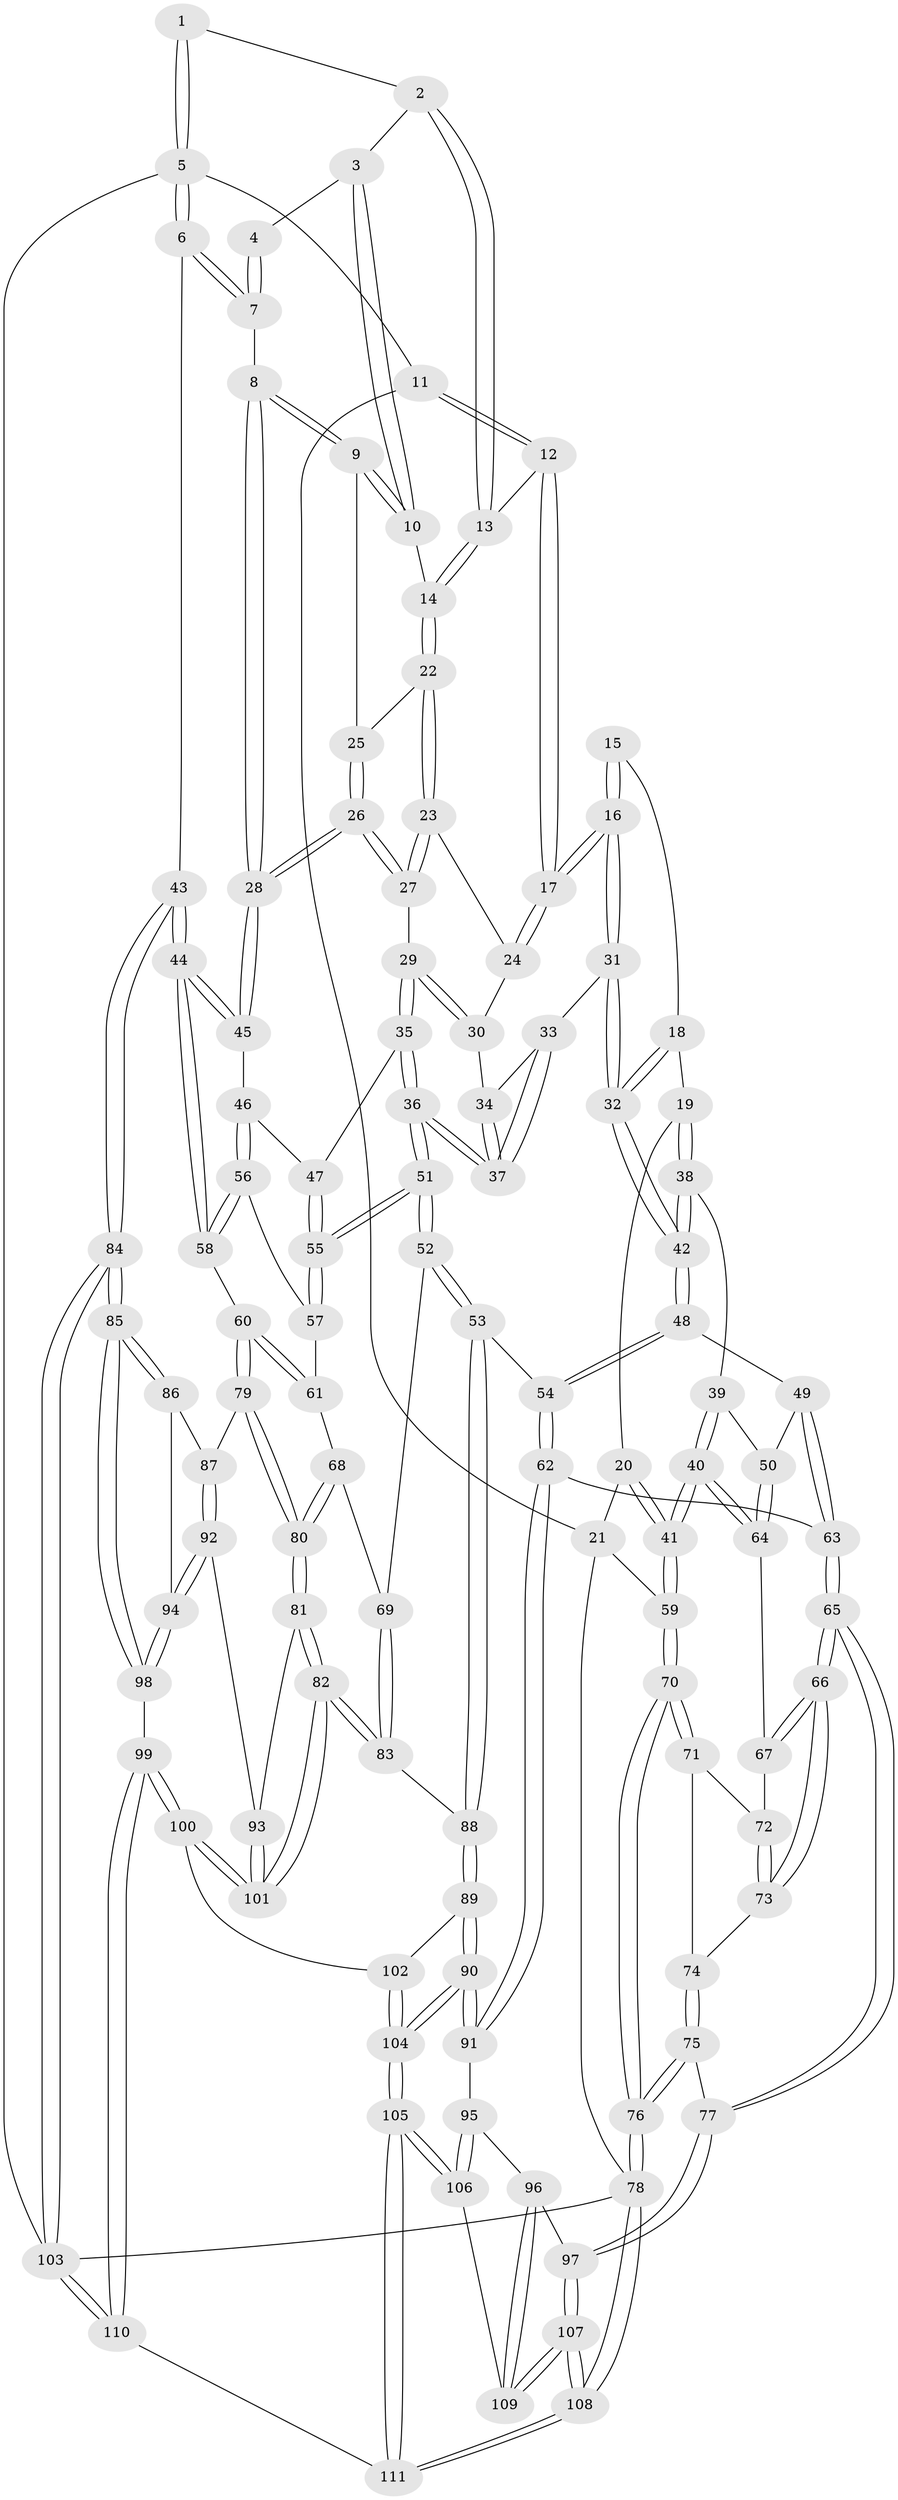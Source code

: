// Generated by graph-tools (version 1.1) at 2025/51/03/09/25 03:51:08]
// undirected, 111 vertices, 274 edges
graph export_dot {
graph [start="1"]
  node [color=gray90,style=filled];
  1 [pos="+0.9833423758909262+0"];
  2 [pos="+0.6923348716107705+0"];
  3 [pos="+0.9115756215116627+0.03743178918917058"];
  4 [pos="+0.9376158663346352+0.016768651225453433"];
  5 [pos="+1+0"];
  6 [pos="+1+0.1407039930151776"];
  7 [pos="+1+0.14573844400862498"];
  8 [pos="+0.9324796380707641+0.17853743467473868"];
  9 [pos="+0.8901337421087681+0.11019062011575506"];
  10 [pos="+0.9020229694812775+0.04955793627603926"];
  11 [pos="+0.1705094780264913+0"];
  12 [pos="+0.5646219327888639+0"];
  13 [pos="+0.6833760063915292+0"];
  14 [pos="+0.7246419732466082+0"];
  15 [pos="+0.17807136788578254+0"];
  16 [pos="+0.4260836588081145+0.18572074294354946"];
  17 [pos="+0.487867556212117+0.09908883819874408"];
  18 [pos="+0.1500438718735698+0.07776165741941103"];
  19 [pos="+0.12687455585612573+0.10801306542840151"];
  20 [pos="+0.07064997534517686+0.11684323373999761"];
  21 [pos="+0+0.10928693691850155"];
  22 [pos="+0.7396819065389157+0.03189000593152508"];
  23 [pos="+0.7008239712152006+0.11631154352098845"];
  24 [pos="+0.6617538836304727+0.14811964574975467"];
  25 [pos="+0.7680698594895503+0.057046367048731894"];
  26 [pos="+0.8322183961663577+0.24397177167248146"];
  27 [pos="+0.7849004758338781+0.2303776488155029"];
  28 [pos="+0.8585368729431789+0.2600100132771983"];
  29 [pos="+0.7121507932312152+0.24230144042543147"];
  30 [pos="+0.6594139133416649+0.1750758721310843"];
  31 [pos="+0.4206909041807206+0.19991015477201204"];
  32 [pos="+0.401643940983439+0.20799008181188086"];
  33 [pos="+0.4459333242543107+0.22171143404721066"];
  34 [pos="+0.6562906899615404+0.1788985073163488"];
  35 [pos="+0.647246799905201+0.3204136187757109"];
  36 [pos="+0.5700901256653711+0.3439164156220448"];
  37 [pos="+0.5617818083704763+0.33090972351570774"];
  38 [pos="+0.12984833390296557+0.1834899806356177"];
  39 [pos="+0.1143797023944866+0.23683988856483698"];
  40 [pos="+0+0.38239447226960843"];
  41 [pos="+0+0.3847782596626543"];
  42 [pos="+0.3239916725327371+0.2972078273184569"];
  43 [pos="+1+0.5029853399644659"];
  44 [pos="+1+0.49706392848929665"];
  45 [pos="+0.8601272999114783+0.3131106671461681"];
  46 [pos="+0.8256845086769468+0.34546340109363133"];
  47 [pos="+0.7447823038199308+0.34186652621336727"];
  48 [pos="+0.300248858661788+0.3421156924470874"];
  49 [pos="+0.24033369037248925+0.3824406906876137"];
  50 [pos="+0.23674294259929332+0.38319736685686917"];
  51 [pos="+0.5687622432622722+0.5005365763371464"];
  52 [pos="+0.5577483337464968+0.53094141017456"];
  53 [pos="+0.5352955031460358+0.5464308174704771"];
  54 [pos="+0.5128237019495444+0.5559732769944331"];
  55 [pos="+0.6755883993354591+0.46125037101849636"];
  56 [pos="+0.8025713231794238+0.41443109132483663"];
  57 [pos="+0.7926008133310358+0.43262059868134684"];
  58 [pos="+1+0.5403601331476718"];
  59 [pos="+0+0.40471881271463345"];
  60 [pos="+0.9073135978158443+0.5832630952724602"];
  61 [pos="+0.8041351632049533+0.4749025386627867"];
  62 [pos="+0.4643078297597083+0.6003497878346906"];
  63 [pos="+0.3580808435801046+0.6272871862955277"];
  64 [pos="+0.17724307200471506+0.42213696946644375"];
  65 [pos="+0.31108208075121+0.6577435952129959"];
  66 [pos="+0.25983183614578115+0.6060099601050034"];
  67 [pos="+0.17637565260840288+0.4323853205404916"];
  68 [pos="+0.7126175337501929+0.5921598484606657"];
  69 [pos="+0.6366305694190998+0.5691688209746977"];
  70 [pos="+0+0.4521780195204333"];
  71 [pos="+0.07676725553726825+0.5281891428024951"];
  72 [pos="+0.15191011559654818+0.4989834318941033"];
  73 [pos="+0.15001375212704676+0.5511298337168083"];
  74 [pos="+0.11600998355091377+0.5902231918984835"];
  75 [pos="+0.0831246519385742+0.6765782366962424"];
  76 [pos="+0+0.6878294291732371"];
  77 [pos="+0.24628604394322642+0.7469403374678549"];
  78 [pos="+0+1"];
  79 [pos="+0.8538055067986872+0.6386598455953972"];
  80 [pos="+0.8060074936799647+0.6515842646512473"];
  81 [pos="+0.7903134024866643+0.6888474113237473"];
  82 [pos="+0.7657496764461095+0.7420982943904351"];
  83 [pos="+0.6807112656890899+0.7279742051477855"];
  84 [pos="+1+0.9201895354514225"];
  85 [pos="+1+0.855350315998401"];
  86 [pos="+0.918939112079372+0.7233021864086234"];
  87 [pos="+0.8857548520248703+0.6896346669518056"];
  88 [pos="+0.6307164480345666+0.7506125360133132"];
  89 [pos="+0.6179351872132877+0.7936393544983638"];
  90 [pos="+0.5885808677618656+0.8106907187375466"];
  91 [pos="+0.49501881471039194+0.7407690607933282"];
  92 [pos="+0.8723044242901349+0.76671058767385"];
  93 [pos="+0.8597424926297009+0.7697746255366228"];
  94 [pos="+0.886788816809355+0.7991311336582889"];
  95 [pos="+0.4666623865008569+0.7956173383023292"];
  96 [pos="+0.2721124713455747+0.797377766886376"];
  97 [pos="+0.24910702788954003+0.786949734092023"];
  98 [pos="+0.8919679977579815+0.8535332323007717"];
  99 [pos="+0.7873419512995198+0.8851196353991548"];
  100 [pos="+0.766079658301138+0.8343135425799739"];
  101 [pos="+0.7662187702498844+0.8324178004118338"];
  102 [pos="+0.6873817180078771+0.8181076882008321"];
  103 [pos="+1+1"];
  104 [pos="+0.5479895225370824+0.9917424828222177"];
  105 [pos="+0.5377913256461371+1"];
  106 [pos="+0.46098678236198726+0.916431516944759"];
  107 [pos="+0.10604896066046554+1"];
  108 [pos="+0+1"];
  109 [pos="+0.4092182691316636+0.8887489843922558"];
  110 [pos="+0.7147052682289934+1"];
  111 [pos="+0.5570218780053064+1"];
  1 -- 2;
  1 -- 5;
  1 -- 5;
  2 -- 3;
  2 -- 13;
  2 -- 13;
  3 -- 4;
  3 -- 10;
  3 -- 10;
  4 -- 7;
  4 -- 7;
  5 -- 6;
  5 -- 6;
  5 -- 11;
  5 -- 103;
  6 -- 7;
  6 -- 7;
  6 -- 43;
  7 -- 8;
  8 -- 9;
  8 -- 9;
  8 -- 28;
  8 -- 28;
  9 -- 10;
  9 -- 10;
  9 -- 25;
  10 -- 14;
  11 -- 12;
  11 -- 12;
  11 -- 21;
  12 -- 13;
  12 -- 17;
  12 -- 17;
  13 -- 14;
  13 -- 14;
  14 -- 22;
  14 -- 22;
  15 -- 16;
  15 -- 16;
  15 -- 18;
  16 -- 17;
  16 -- 17;
  16 -- 31;
  16 -- 31;
  17 -- 24;
  17 -- 24;
  18 -- 19;
  18 -- 32;
  18 -- 32;
  19 -- 20;
  19 -- 38;
  19 -- 38;
  20 -- 21;
  20 -- 41;
  20 -- 41;
  21 -- 59;
  21 -- 78;
  22 -- 23;
  22 -- 23;
  22 -- 25;
  23 -- 24;
  23 -- 27;
  23 -- 27;
  24 -- 30;
  25 -- 26;
  25 -- 26;
  26 -- 27;
  26 -- 27;
  26 -- 28;
  26 -- 28;
  27 -- 29;
  28 -- 45;
  28 -- 45;
  29 -- 30;
  29 -- 30;
  29 -- 35;
  29 -- 35;
  30 -- 34;
  31 -- 32;
  31 -- 32;
  31 -- 33;
  32 -- 42;
  32 -- 42;
  33 -- 34;
  33 -- 37;
  33 -- 37;
  34 -- 37;
  34 -- 37;
  35 -- 36;
  35 -- 36;
  35 -- 47;
  36 -- 37;
  36 -- 37;
  36 -- 51;
  36 -- 51;
  38 -- 39;
  38 -- 42;
  38 -- 42;
  39 -- 40;
  39 -- 40;
  39 -- 50;
  40 -- 41;
  40 -- 41;
  40 -- 64;
  40 -- 64;
  41 -- 59;
  41 -- 59;
  42 -- 48;
  42 -- 48;
  43 -- 44;
  43 -- 44;
  43 -- 84;
  43 -- 84;
  44 -- 45;
  44 -- 45;
  44 -- 58;
  44 -- 58;
  45 -- 46;
  46 -- 47;
  46 -- 56;
  46 -- 56;
  47 -- 55;
  47 -- 55;
  48 -- 49;
  48 -- 54;
  48 -- 54;
  49 -- 50;
  49 -- 63;
  49 -- 63;
  50 -- 64;
  50 -- 64;
  51 -- 52;
  51 -- 52;
  51 -- 55;
  51 -- 55;
  52 -- 53;
  52 -- 53;
  52 -- 69;
  53 -- 54;
  53 -- 88;
  53 -- 88;
  54 -- 62;
  54 -- 62;
  55 -- 57;
  55 -- 57;
  56 -- 57;
  56 -- 58;
  56 -- 58;
  57 -- 61;
  58 -- 60;
  59 -- 70;
  59 -- 70;
  60 -- 61;
  60 -- 61;
  60 -- 79;
  60 -- 79;
  61 -- 68;
  62 -- 63;
  62 -- 91;
  62 -- 91;
  63 -- 65;
  63 -- 65;
  64 -- 67;
  65 -- 66;
  65 -- 66;
  65 -- 77;
  65 -- 77;
  66 -- 67;
  66 -- 67;
  66 -- 73;
  66 -- 73;
  67 -- 72;
  68 -- 69;
  68 -- 80;
  68 -- 80;
  69 -- 83;
  69 -- 83;
  70 -- 71;
  70 -- 71;
  70 -- 76;
  70 -- 76;
  71 -- 72;
  71 -- 74;
  72 -- 73;
  72 -- 73;
  73 -- 74;
  74 -- 75;
  74 -- 75;
  75 -- 76;
  75 -- 76;
  75 -- 77;
  76 -- 78;
  76 -- 78;
  77 -- 97;
  77 -- 97;
  78 -- 108;
  78 -- 108;
  78 -- 103;
  79 -- 80;
  79 -- 80;
  79 -- 87;
  80 -- 81;
  80 -- 81;
  81 -- 82;
  81 -- 82;
  81 -- 93;
  82 -- 83;
  82 -- 83;
  82 -- 101;
  82 -- 101;
  83 -- 88;
  84 -- 85;
  84 -- 85;
  84 -- 103;
  84 -- 103;
  85 -- 86;
  85 -- 86;
  85 -- 98;
  85 -- 98;
  86 -- 87;
  86 -- 94;
  87 -- 92;
  87 -- 92;
  88 -- 89;
  88 -- 89;
  89 -- 90;
  89 -- 90;
  89 -- 102;
  90 -- 91;
  90 -- 91;
  90 -- 104;
  90 -- 104;
  91 -- 95;
  92 -- 93;
  92 -- 94;
  92 -- 94;
  93 -- 101;
  93 -- 101;
  94 -- 98;
  94 -- 98;
  95 -- 96;
  95 -- 106;
  95 -- 106;
  96 -- 97;
  96 -- 109;
  96 -- 109;
  97 -- 107;
  97 -- 107;
  98 -- 99;
  99 -- 100;
  99 -- 100;
  99 -- 110;
  99 -- 110;
  100 -- 101;
  100 -- 101;
  100 -- 102;
  102 -- 104;
  102 -- 104;
  103 -- 110;
  103 -- 110;
  104 -- 105;
  104 -- 105;
  105 -- 106;
  105 -- 106;
  105 -- 111;
  105 -- 111;
  106 -- 109;
  107 -- 108;
  107 -- 108;
  107 -- 109;
  107 -- 109;
  108 -- 111;
  108 -- 111;
  110 -- 111;
}

